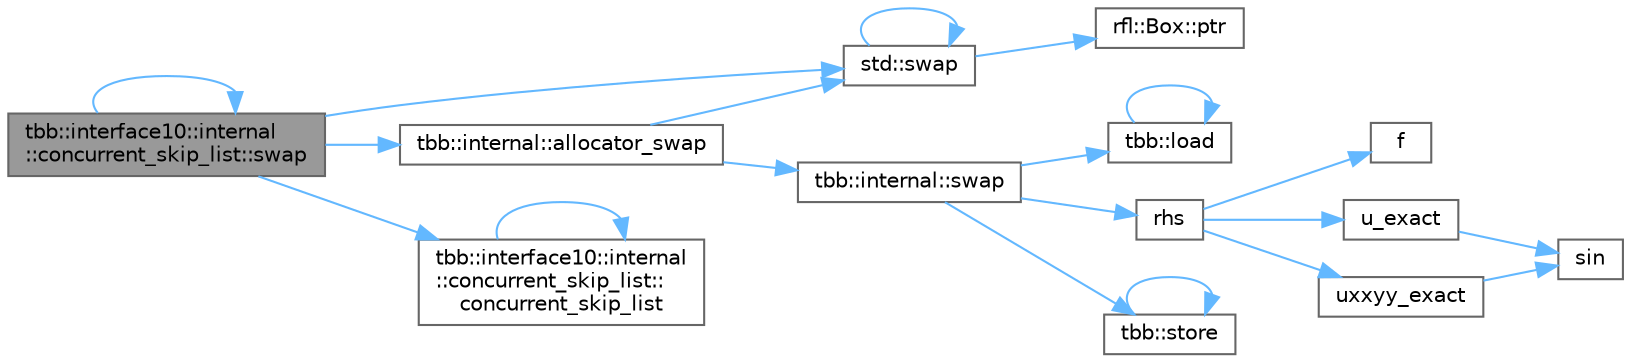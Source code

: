 digraph "tbb::interface10::internal::concurrent_skip_list::swap"
{
 // LATEX_PDF_SIZE
  bgcolor="transparent";
  edge [fontname=Helvetica,fontsize=10,labelfontname=Helvetica,labelfontsize=10];
  node [fontname=Helvetica,fontsize=10,shape=box,height=0.2,width=0.4];
  rankdir="LR";
  Node1 [id="Node000001",label="tbb::interface10::internal\l::concurrent_skip_list::swap",height=0.2,width=0.4,color="gray40", fillcolor="grey60", style="filled", fontcolor="black",tooltip=" "];
  Node1 -> Node2 [id="edge20_Node000001_Node000002",color="steelblue1",style="solid",tooltip=" "];
  Node2 [id="Node000002",label="tbb::internal::allocator_swap",height=0.2,width=0.4,color="grey40", fillcolor="white", style="filled",URL="$namespacetbb_1_1internal.html#a214c362fa3d93966ef63b2ddddc9115e",tooltip=" "];
  Node2 -> Node3 [id="edge21_Node000002_Node000003",color="steelblue1",style="solid",tooltip=" "];
  Node3 [id="Node000003",label="std::swap",height=0.2,width=0.4,color="grey40", fillcolor="white", style="filled",URL="$namespacestd.html#a3acbe51b6415e9284430194bf04944e1",tooltip=" "];
  Node3 -> Node4 [id="edge22_Node000003_Node000004",color="steelblue1",style="solid",tooltip=" "];
  Node4 [id="Node000004",label="rfl::Box::ptr",height=0.2,width=0.4,color="grey40", fillcolor="white", style="filled",URL="$classrfl_1_1_box.html#a2edf048a6e6bea174db329e6ce7cf3df",tooltip="Returns the underlying unique_ptr"];
  Node3 -> Node3 [id="edge23_Node000003_Node000003",color="steelblue1",style="solid",tooltip=" "];
  Node2 -> Node5 [id="edge24_Node000002_Node000005",color="steelblue1",style="solid",tooltip=" "];
  Node5 [id="Node000005",label="tbb::internal::swap",height=0.2,width=0.4,color="grey40", fillcolor="white", style="filled",URL="$namespacetbb_1_1internal.html#a3871595be80c4a14c57fc226c6838850",tooltip=" "];
  Node5 -> Node6 [id="edge25_Node000005_Node000006",color="steelblue1",style="solid",tooltip=" "];
  Node6 [id="Node000006",label="tbb::load",height=0.2,width=0.4,color="grey40", fillcolor="white", style="filled",URL="$namespacetbb.html#a23d6adc1a2bbbb77b4d9f52fab1e5b0f",tooltip="Specialization for atomic<T*> with arithmetic and operator->."];
  Node6 -> Node6 [id="edge26_Node000006_Node000006",color="steelblue1",style="solid",tooltip=" "];
  Node5 -> Node7 [id="edge27_Node000005_Node000007",color="steelblue1",style="solid",tooltip=" "];
  Node7 [id="Node000007",label="rhs",height=0.2,width=0.4,color="grey40", fillcolor="white", style="filled",URL="$poisson_8cpp.html#a38c677f5cc4e47bc7505aef707c1bb83",tooltip=" "];
  Node7 -> Node8 [id="edge28_Node000007_Node000008",color="steelblue1",style="solid",tooltip=" "];
  Node8 [id="Node000008",label="f",height=0.2,width=0.4,color="grey40", fillcolor="white", style="filled",URL="$cxx11__tensor__map_8cpp.html#a7f507fea02198f6cb81c86640c7b1a4e",tooltip=" "];
  Node7 -> Node9 [id="edge29_Node000007_Node000009",color="steelblue1",style="solid",tooltip=" "];
  Node9 [id="Node000009",label="u_exact",height=0.2,width=0.4,color="grey40", fillcolor="white", style="filled",URL="$poisson_8cpp.html#a06fc16c4676f839f8de736a6791b6862",tooltip=" "];
  Node9 -> Node10 [id="edge30_Node000009_Node000010",color="steelblue1",style="solid",tooltip=" "];
  Node10 [id="Node000010",label="sin",height=0.2,width=0.4,color="grey40", fillcolor="white", style="filled",URL="$_array_cwise_unary_ops_8h.html#a9cfb0ea58bd813510a9e2db18a5e49f0",tooltip=" "];
  Node7 -> Node11 [id="edge31_Node000007_Node000011",color="steelblue1",style="solid",tooltip=" "];
  Node11 [id="Node000011",label="uxxyy_exact",height=0.2,width=0.4,color="grey40", fillcolor="white", style="filled",URL="$poisson_8cpp.html#a557a61cf12d143424a35123b14048a22",tooltip=" "];
  Node11 -> Node10 [id="edge32_Node000011_Node000010",color="steelblue1",style="solid",tooltip=" "];
  Node5 -> Node12 [id="edge33_Node000005_Node000012",color="steelblue1",style="solid",tooltip=" "];
  Node12 [id="Node000012",label="tbb::store",height=0.2,width=0.4,color="grey40", fillcolor="white", style="filled",URL="$namespacetbb.html#a219b97248f55c909aa3d84e43934b105",tooltip=" "];
  Node12 -> Node12 [id="edge34_Node000012_Node000012",color="steelblue1",style="solid",tooltip=" "];
  Node1 -> Node13 [id="edge35_Node000001_Node000013",color="steelblue1",style="solid",tooltip=" "];
  Node13 [id="Node000013",label="tbb::interface10::internal\l::concurrent_skip_list::\lconcurrent_skip_list",height=0.2,width=0.4,color="grey40", fillcolor="white", style="filled",URL="$classtbb_1_1interface10_1_1internal_1_1concurrent__skip__list.html#aeacea322d570048ba902484d04075d23",tooltip=" "];
  Node13 -> Node13 [id="edge36_Node000013_Node000013",color="steelblue1",style="solid",tooltip=" "];
  Node1 -> Node3 [id="edge37_Node000001_Node000003",color="steelblue1",style="solid",tooltip=" "];
  Node1 -> Node1 [id="edge38_Node000001_Node000001",color="steelblue1",style="solid",tooltip=" "];
}
